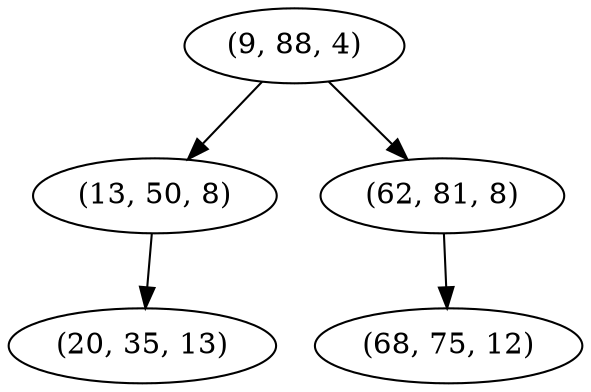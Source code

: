 digraph tree {
    "(9, 88, 4)";
    "(13, 50, 8)";
    "(20, 35, 13)";
    "(62, 81, 8)";
    "(68, 75, 12)";
    "(9, 88, 4)" -> "(13, 50, 8)";
    "(9, 88, 4)" -> "(62, 81, 8)";
    "(13, 50, 8)" -> "(20, 35, 13)";
    "(62, 81, 8)" -> "(68, 75, 12)";
}
